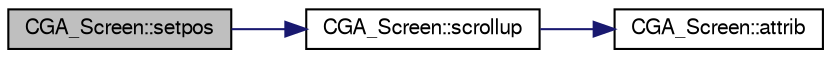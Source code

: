 digraph G
{
  bgcolor="transparent";
  edge [fontname="FreeSans",fontsize="10",labelfontname="FreeSans",labelfontsize="10"];
  node [fontname="FreeSans",fontsize="10",shape=record];
  rankdir=LR;
  Node1 [label="CGA_Screen::setpos",height=0.2,width=0.4,color="black", fillcolor="grey75", style="filled" fontcolor="black"];
  Node1 -> Node2 [color="midnightblue",fontsize="10",style="solid",fontname="FreeSans"];
  Node2 [label="CGA_Screen::scrollup",height=0.2,width=0.4,color="black",URL="$classCGA__Screen.html#a3808a301813e3e1b6368ab75a94ea652"];
  Node2 -> Node3 [color="midnightblue",fontsize="10",style="solid",fontname="FreeSans"];
  Node3 [label="CGA_Screen::attrib",height=0.2,width=0.4,color="black",URL="$classCGA__Screen.html#aeb2ed01a8ec0eb4a0d245c6759184089"];
}
